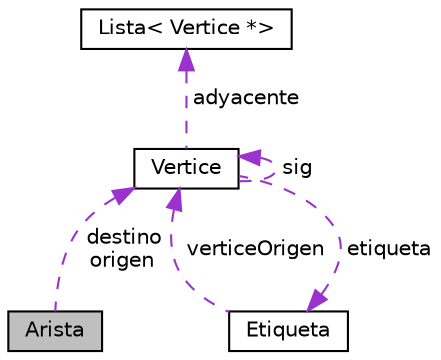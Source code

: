 digraph "Arista"
{
  edge [fontname="Helvetica",fontsize="10",labelfontname="Helvetica",labelfontsize="10"];
  node [fontname="Helvetica",fontsize="10",shape=record];
  Node1 [label="Arista",height=0.2,width=0.4,color="black", fillcolor="grey75", style="filled", fontcolor="black"];
  Node2 -> Node1 [dir="back",color="darkorchid3",fontsize="10",style="dashed",label=" destino\norigen" ,fontname="Helvetica"];
  Node2 [label="Vertice",height=0.2,width=0.4,color="black", fillcolor="white", style="filled",URL="$classVertice.html"];
  Node3 -> Node2 [dir="back",color="darkorchid3",fontsize="10",style="dashed",label=" adyacente" ,fontname="Helvetica"];
  Node3 [label="Lista\< Vertice *\>",height=0.2,width=0.4,color="black", fillcolor="white", style="filled",URL="$classLista.html"];
  Node2 -> Node2 [dir="back",color="darkorchid3",fontsize="10",style="dashed",label=" sig" ,fontname="Helvetica"];
  Node4 -> Node2 [dir="back",color="darkorchid3",fontsize="10",style="dashed",label=" etiqueta" ,fontname="Helvetica"];
  Node4 [label="Etiqueta",height=0.2,width=0.4,color="black", fillcolor="white", style="filled",URL="$classEtiqueta.html"];
  Node2 -> Node4 [dir="back",color="darkorchid3",fontsize="10",style="dashed",label=" verticeOrigen" ,fontname="Helvetica"];
}
